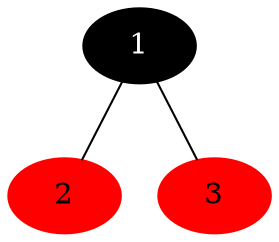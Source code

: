 graph {
	1[fillcolor = black, fontcolor = white, style = filled];
	2[color = red, fontcolor = black, style = filled];
	3[color = red, fontcolor = black, style = filled];

	1 -- 3;
	1 -- 2;
}
